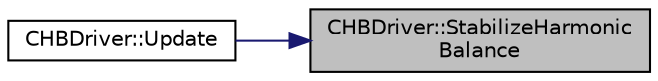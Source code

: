 digraph "CHBDriver::StabilizeHarmonicBalance"
{
 // LATEX_PDF_SIZE
  edge [fontname="Helvetica",fontsize="10",labelfontname="Helvetica",labelfontsize="10"];
  node [fontname="Helvetica",fontsize="10",shape=record];
  rankdir="RL";
  Node1 [label="CHBDriver::StabilizeHarmonic\lBalance",height=0.2,width=0.4,color="black", fillcolor="grey75", style="filled", fontcolor="black",tooltip="Precondition Harmonic Balance source term for stability."];
  Node1 -> Node2 [dir="back",color="midnightblue",fontsize="10",style="solid",fontname="Helvetica"];
  Node2 [label="CHBDriver::Update",height=0.2,width=0.4,color="black", fillcolor="white", style="filled",URL="$classCHBDriver.html#a1fd70ef2e6764147b7d9e1196eaed987",tooltip="Update the solution for the Harmonic Balance."];
}
